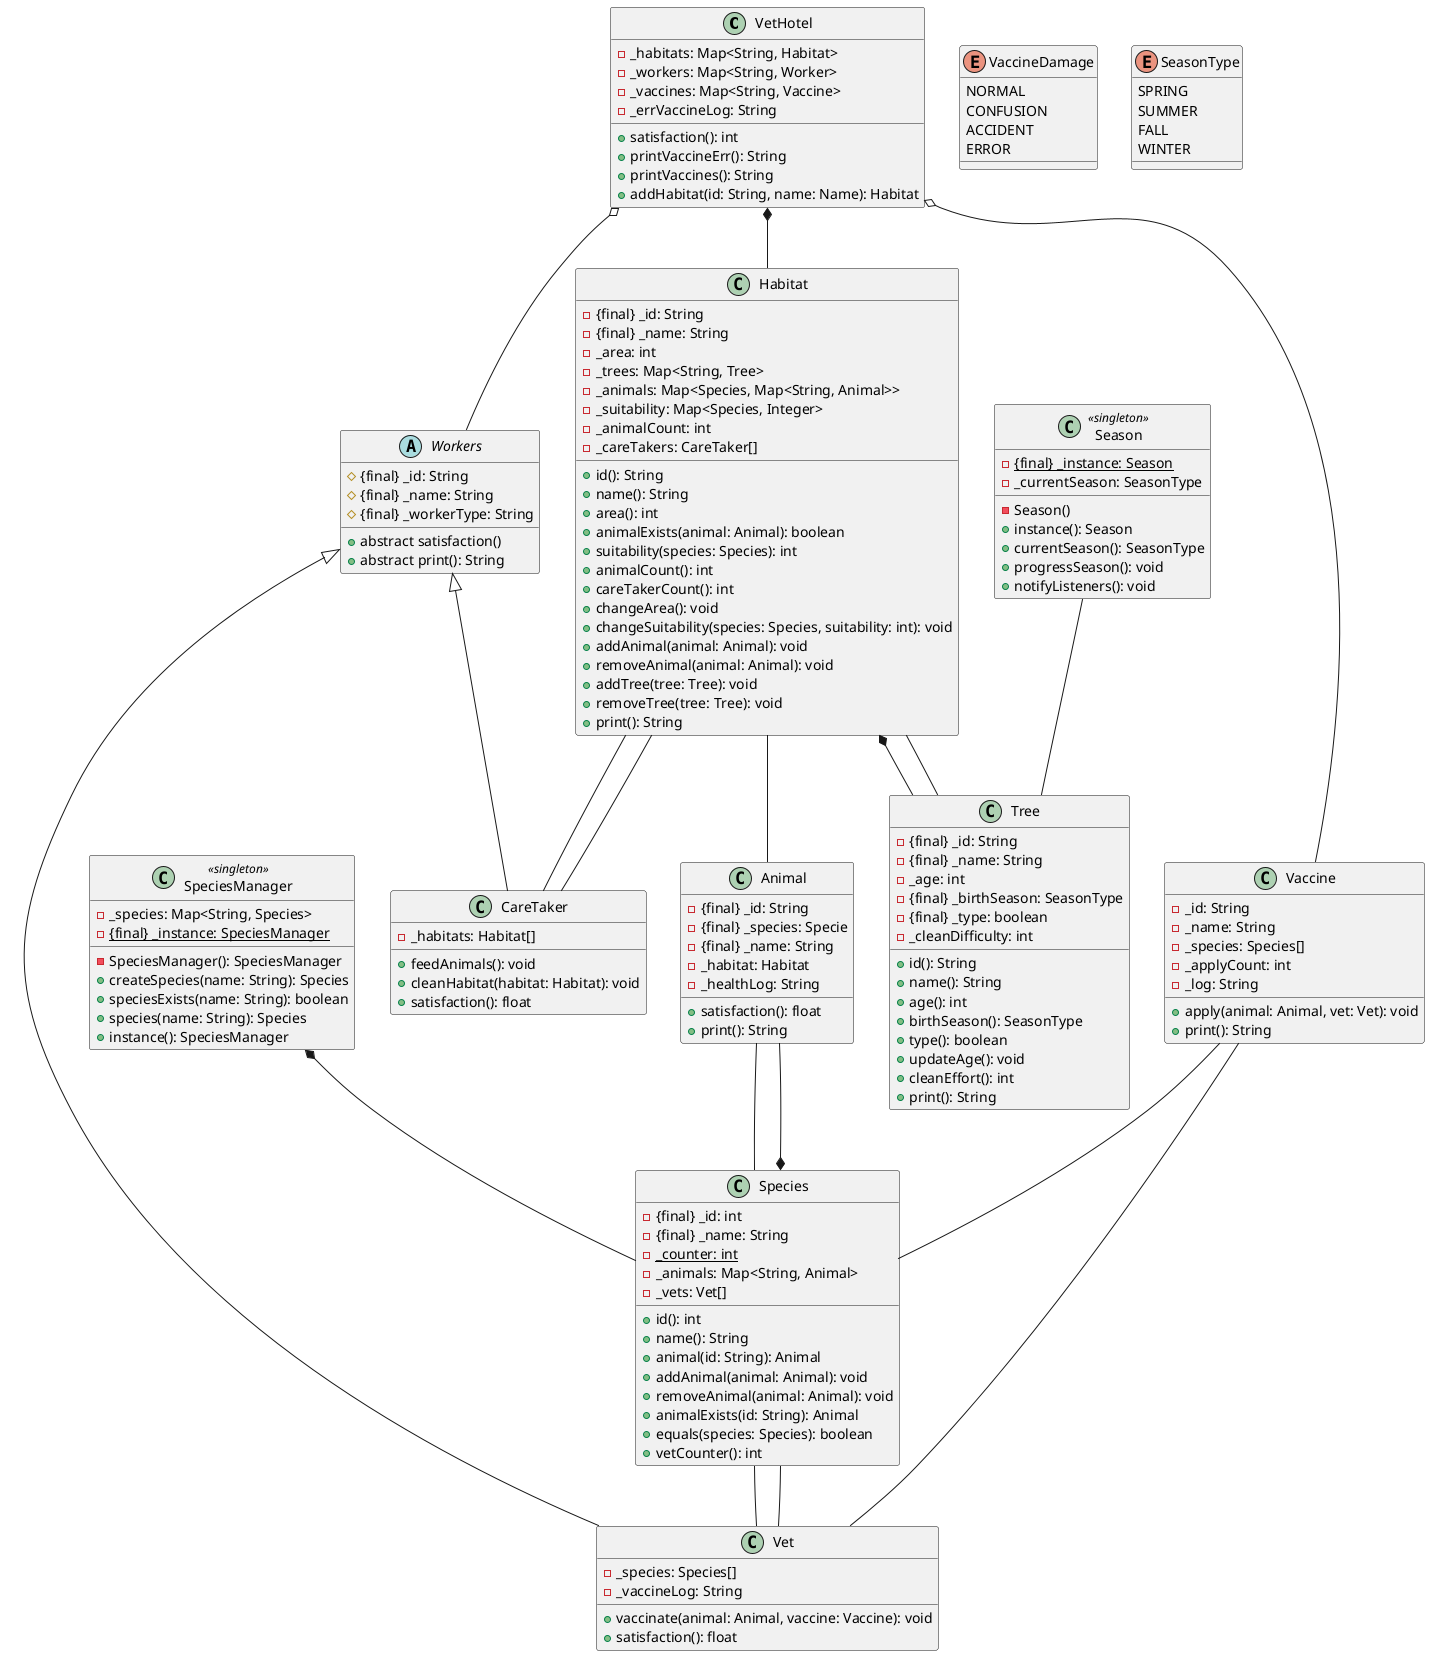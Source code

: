 @startuml VetHotel

' + -> public
' - -> private
' # -> protected
' ~ -> package
' {static} -> shared added as a prefix
' {final} -> constant added as prefix
' *-- -> composition full tilted square
' o-- -> agregation empty tilter square
' -- -> association line
' ..> -> dependency dotted line

class VetHotel{
    - _habitats: Map<String, Habitat>
    - _workers: Map<String, Worker>
    - _vaccines: Map<String, Vaccine>
    - _errVaccineLog: String
    + satisfaction(): int
    + printVaccineErr(): String
    + printVaccines(): String
    + addHabitat(id: String, name: Name): Habitat
}

class Habitat{
    - {final} _id: String
    - {final} _name: String
    - _area: int
    - _trees: Map<String, Tree>
    - _animals: Map<Species, Map<String, Animal>>
    - _suitability: Map<Species, Integer>
    - _animalCount: int
    - _careTakers: CareTaker[]

    + id(): String
    + name(): String
    + area(): int
    + animalExists(animal: Animal): boolean
    + suitability(species: Species): int
    + animalCount(): int
    + careTakerCount(): int
    + changeArea(): void
    + changeSuitability(species: Species, suitability: int): void
    + addAnimal(animal: Animal): void
    + removeAnimal(animal: Animal): void
    + addTree(tree: Tree): void
    + removeTree(tree: Tree): void
    + print(): String

}

class Species{
    - {final} _id: int
    - {final} _name: String
    - {static} _counter: int
    - _animals: Map<String, Animal>
    - _vets: Vet[]
    + id(): int
    + name(): String
    + animal(id: String): Animal
    + addAnimal(animal: Animal): void
    + removeAnimal(animal: Animal): void
    + animalExists(id: String): Animal
    + equals(species: Species): boolean
    + vetCounter(): int
}

class SpeciesManager <<singleton>>{
    - _species: Map<String, Species>
    - {static} {final} _instance: SpeciesManager
    - SpeciesManager(): SpeciesManager
    + createSpecies(name: String): Species
    + speciesExists(name: String): boolean
    + species(name: String): Species
    + instance(): SpeciesManager
}

enum VaccineDamage {
    NORMAL
    CONFUSION
    ACCIDENT
    ERROR
}

class Animal{
    - {final} _id: String
    - {final} _species: Specie
    - {final} _name: String
    - _habitat: Habitat
    - _healthLog: String
    + satisfaction(): float
    + print(): String

}

enum SeasonType {
    SPRING
    SUMMER
    FALL
    WINTER
}

Class Tree{
    - {final} _id: String
    - {final} _name: String
    - _age: int
    - {final} _birthSeason: SeasonType
    - {final} _type: boolean
    - _cleanDifficulty: int
    + id(): String
    + name(): String
    + age(): int
    + birthSeason(): SeasonType
    + type(): boolean
    + updateAge(): void
    + cleanEffort(): int
    + print(): String
}

Class Season <<singleton>>{
    - {static} {final} _instance: Season
    - _currentSeason: SeasonType
    - Season()
    + instance(): Season
    + currentSeason(): SeasonType
    + progressSeason(): void
    + notifyListeners(): void
}

abstract class Workers{
    # {final} _id: String
    # {final} _name: String
    # {final} _workerType: String
    + abstract satisfaction()
    + abstract print(): String

}

class CareTaker extends Workers{
    - _habitats: Habitat[]
    + feedAnimals(): void
    + cleanHabitat(habitat: Habitat): void
    + satisfaction(): float
}

class Vet extends Workers{
    - _species: Species[]
    - _vaccineLog: String
    + vaccinate(animal: Animal, vaccine: Vaccine): void
    + satisfaction(): float
}

Class Vaccine {
    - _id: String
    - _name: String
    - _species: Species[]
    - _applyCount: int
    - _log: String
    + apply(animal: Animal, vet: Vet): void
    + print(): String
}

VetHotel *--  Habitat
VetHotel o-- Workers
VetHotel o-- Vaccine

Habitat *-- Tree
Habitat -- Animal
Habitat -- CareTaker

Species *-- Animal
Species -- Vet

SpeciesManager *-- Species

Animal -- Species

Tree -- Habitat

Season -- Tree

CareTaker -- Habitat

Vet -- Species

Vaccine -- Species
Vaccine -- Vet

' Vacinas podem existir sem existencia de um Vet? Devo guardar num singleton?
' A estação do ano é sempre a mesma sobre todos os Veterinarios no mundo? ou podemos ter varias? se não fica como singleton.
' Especies podem existir fora de um Vet? se sim devo guardar num singleton? para que possam ser utilizadas noutros vets sem ter de as registar denovo?